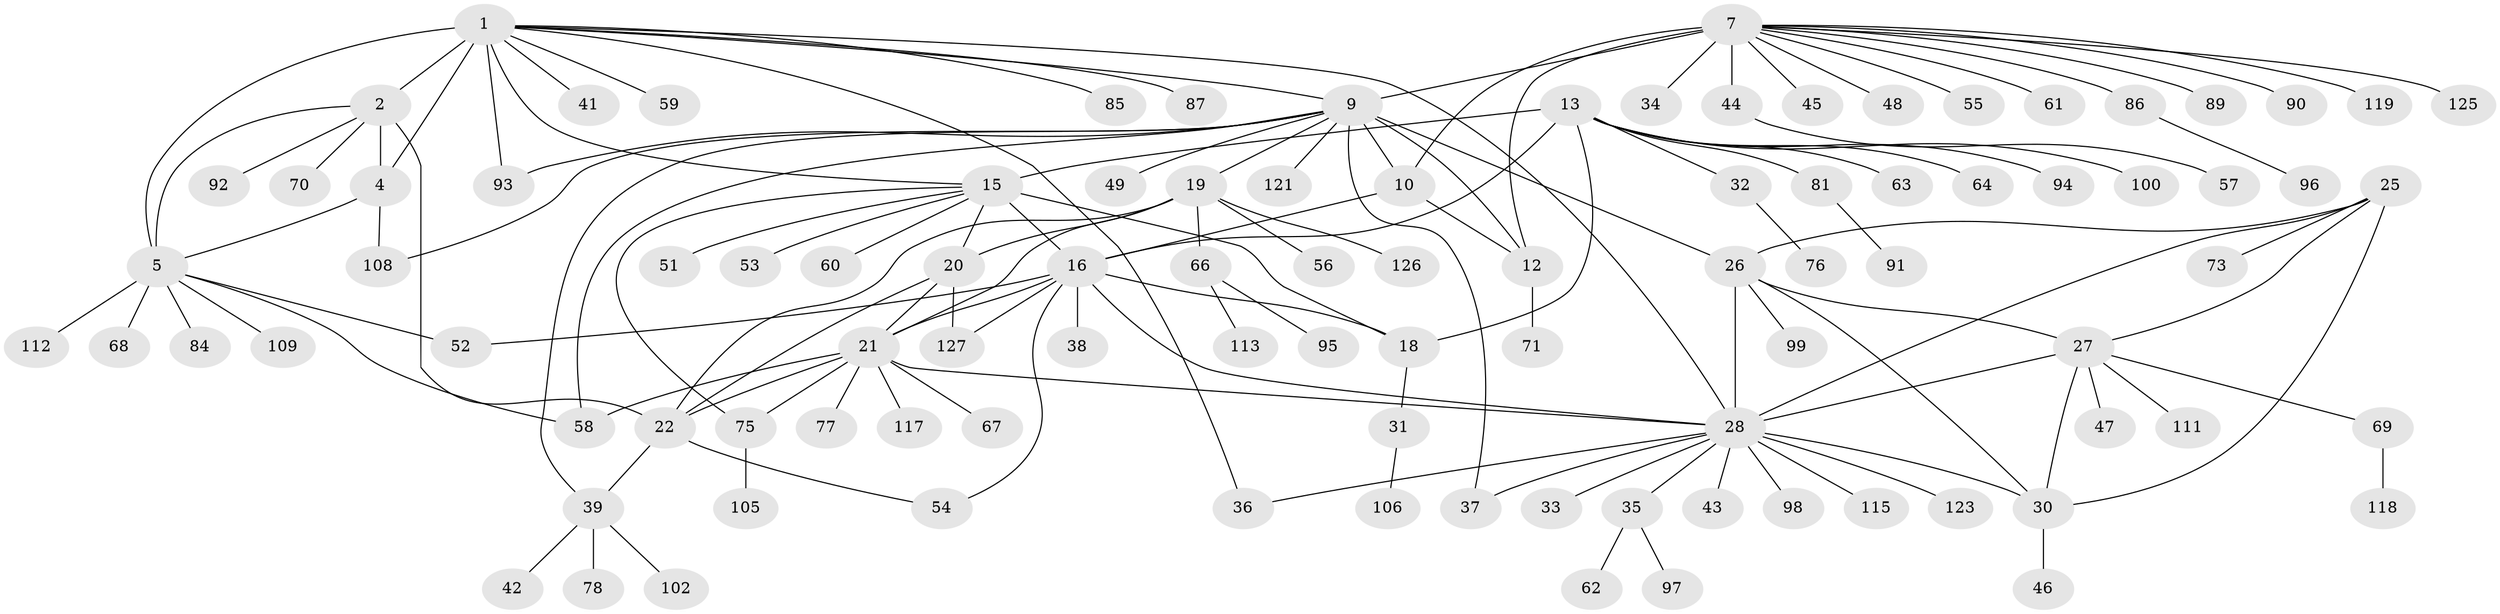 // original degree distribution, {9: 0.023622047244094488, 7: 0.05511811023622047, 6: 0.047244094488188976, 12: 0.015748031496062992, 10: 0.031496062992125984, 11: 0.023622047244094488, 13: 0.007874015748031496, 8: 0.031496062992125984, 5: 0.007874015748031496, 2: 0.15748031496062992, 1: 0.5511811023622047, 3: 0.03937007874015748, 4: 0.007874015748031496}
// Generated by graph-tools (version 1.1) at 2025/11/02/27/25 16:11:32]
// undirected, 98 vertices, 133 edges
graph export_dot {
graph [start="1"]
  node [color=gray90,style=filled];
  1 [super="+6"];
  2 [super="+3"];
  4 [super="+88"];
  5 [super="+40"];
  7 [super="+8"];
  9 [super="+11"];
  10;
  12 [super="+103"];
  13 [super="+14"];
  15 [super="+17"];
  16 [super="+83"];
  18;
  19 [super="+104"];
  20 [super="+23"];
  21 [super="+24"];
  22;
  25;
  26 [super="+120"];
  27 [super="+107"];
  28 [super="+29"];
  30 [super="+110"];
  31 [super="+79"];
  32;
  33;
  34;
  35 [super="+50"];
  36;
  37;
  38;
  39 [super="+74"];
  41 [super="+82"];
  42;
  43;
  44;
  45;
  46;
  47;
  48;
  49 [super="+72"];
  51;
  52 [super="+122"];
  53;
  54;
  55 [super="+80"];
  56;
  57;
  58 [super="+65"];
  59;
  60;
  61;
  62;
  63;
  64;
  66;
  67;
  68;
  69;
  70;
  71;
  73;
  75 [super="+114"];
  76;
  77;
  78;
  81;
  84;
  85;
  86 [super="+116"];
  87;
  89;
  90;
  91;
  92;
  93;
  94;
  95;
  96 [super="+101"];
  97;
  98;
  99;
  100;
  102;
  105;
  106;
  108 [super="+124"];
  109;
  111;
  112;
  113;
  115;
  117;
  118;
  119;
  121;
  123;
  125;
  126;
  127;
  1 -- 2 [weight=4];
  1 -- 4 [weight=2];
  1 -- 5 [weight=2];
  1 -- 36;
  1 -- 41;
  1 -- 9;
  1 -- 15;
  1 -- 85;
  1 -- 87;
  1 -- 59;
  1 -- 28;
  1 -- 93;
  2 -- 4 [weight=2];
  2 -- 5 [weight=2];
  2 -- 22;
  2 -- 92;
  2 -- 70;
  4 -- 5;
  4 -- 108;
  5 -- 52;
  5 -- 58;
  5 -- 68;
  5 -- 84;
  5 -- 109;
  5 -- 112;
  7 -- 9 [weight=4];
  7 -- 10 [weight=2];
  7 -- 12 [weight=2];
  7 -- 44;
  7 -- 61;
  7 -- 86;
  7 -- 90;
  7 -- 119;
  7 -- 125;
  7 -- 34;
  7 -- 45;
  7 -- 48;
  7 -- 55;
  7 -- 89;
  9 -- 10 [weight=2];
  9 -- 12 [weight=2];
  9 -- 37;
  9 -- 121;
  9 -- 39;
  9 -- 49;
  9 -- 19;
  9 -- 26;
  9 -- 93;
  9 -- 108;
  9 -- 58;
  10 -- 12;
  10 -- 16;
  12 -- 71;
  13 -- 15 [weight=4];
  13 -- 16 [weight=2];
  13 -- 18 [weight=2];
  13 -- 64;
  13 -- 81;
  13 -- 94;
  13 -- 100;
  13 -- 32;
  13 -- 63;
  15 -- 16 [weight=2];
  15 -- 18 [weight=2];
  15 -- 53;
  15 -- 60;
  15 -- 75;
  15 -- 51;
  15 -- 20;
  16 -- 18;
  16 -- 28;
  16 -- 38;
  16 -- 52;
  16 -- 54;
  16 -- 127;
  16 -- 21;
  18 -- 31;
  19 -- 20 [weight=2];
  19 -- 21 [weight=2];
  19 -- 22;
  19 -- 56;
  19 -- 66;
  19 -- 126;
  20 -- 21 [weight=4];
  20 -- 22 [weight=2];
  20 -- 127;
  21 -- 22 [weight=2];
  21 -- 117;
  21 -- 67;
  21 -- 75;
  21 -- 77;
  21 -- 58;
  21 -- 28;
  22 -- 39;
  22 -- 54;
  25 -- 26;
  25 -- 27;
  25 -- 28 [weight=2];
  25 -- 30;
  25 -- 73;
  26 -- 27;
  26 -- 28 [weight=2];
  26 -- 30;
  26 -- 99;
  27 -- 28 [weight=2];
  27 -- 30;
  27 -- 47;
  27 -- 69;
  27 -- 111;
  28 -- 30 [weight=2];
  28 -- 33;
  28 -- 37;
  28 -- 98;
  28 -- 123;
  28 -- 35;
  28 -- 36;
  28 -- 43;
  28 -- 115;
  30 -- 46;
  31 -- 106;
  32 -- 76;
  35 -- 97;
  35 -- 62;
  39 -- 42;
  39 -- 78;
  39 -- 102;
  44 -- 57;
  66 -- 95;
  66 -- 113;
  69 -- 118;
  75 -- 105;
  81 -- 91;
  86 -- 96;
}
